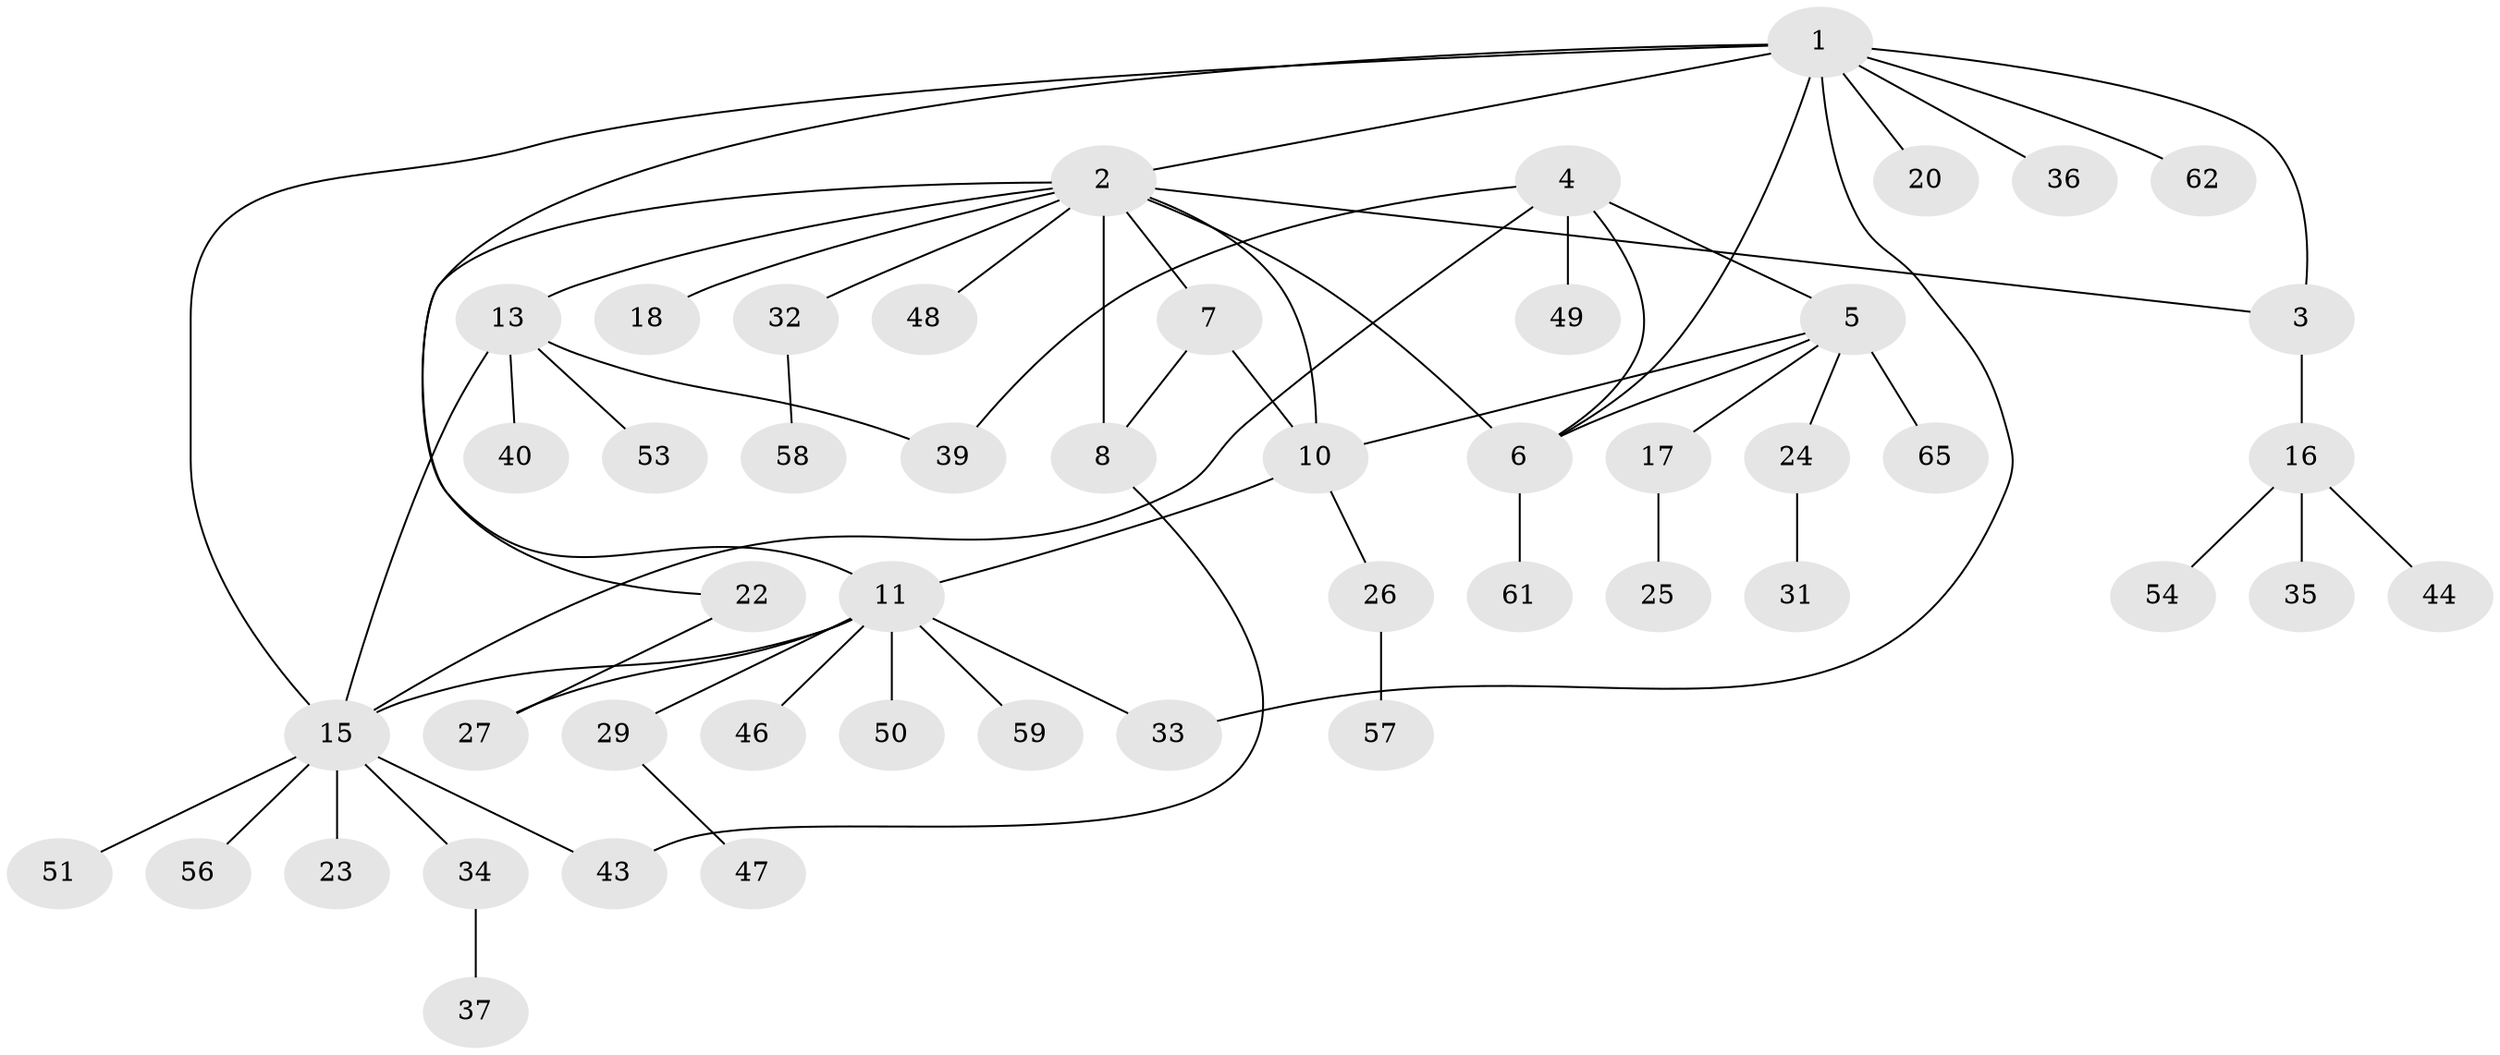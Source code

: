 // Generated by graph-tools (version 1.1) at 2025/24/03/03/25 07:24:15]
// undirected, 49 vertices, 62 edges
graph export_dot {
graph [start="1"]
  node [color=gray90,style=filled];
  1 [super="+30"];
  2 [super="+9"];
  3 [super="+38"];
  4 [super="+19"];
  5 [super="+21"];
  6 [super="+63"];
  7 [super="+55"];
  8 [super="+60"];
  10 [super="+12"];
  11 [super="+52"];
  13 [super="+14"];
  15 [super="+45"];
  16 [super="+42"];
  17;
  18;
  20;
  22;
  23;
  24;
  25 [super="+64"];
  26;
  27 [super="+28"];
  29;
  31;
  32;
  33 [super="+66"];
  34 [super="+41"];
  35;
  36;
  37;
  39;
  40;
  43;
  44;
  46;
  47;
  48;
  49;
  50;
  51;
  53;
  54;
  56;
  57;
  58;
  59;
  61;
  62;
  65;
  1 -- 2;
  1 -- 3;
  1 -- 6;
  1 -- 11;
  1 -- 15;
  1 -- 20;
  1 -- 33;
  1 -- 36;
  1 -- 62;
  2 -- 3;
  2 -- 48;
  2 -- 32;
  2 -- 6;
  2 -- 7;
  2 -- 8;
  2 -- 13;
  2 -- 18;
  2 -- 22;
  2 -- 10;
  3 -- 16;
  4 -- 5;
  4 -- 6;
  4 -- 15;
  4 -- 39;
  4 -- 49;
  5 -- 6;
  5 -- 10;
  5 -- 17;
  5 -- 24;
  5 -- 65;
  6 -- 61;
  7 -- 8;
  7 -- 10;
  8 -- 43;
  10 -- 11 [weight=2];
  10 -- 26;
  11 -- 15;
  11 -- 27;
  11 -- 29;
  11 -- 33;
  11 -- 46;
  11 -- 50;
  11 -- 59;
  13 -- 15 [weight=2];
  13 -- 39;
  13 -- 53;
  13 -- 40;
  15 -- 23;
  15 -- 34;
  15 -- 43;
  15 -- 51;
  15 -- 56;
  16 -- 35;
  16 -- 54;
  16 -- 44;
  17 -- 25;
  22 -- 27;
  24 -- 31;
  26 -- 57;
  29 -- 47;
  32 -- 58;
  34 -- 37;
}
